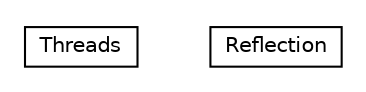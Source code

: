 #!/usr/local/bin/dot
#
# Class diagram 
# Generated by UMLGraph version R5_6-24-gf6e263 (http://www.umlgraph.org/)
#

digraph G {
	edge [fontname="Helvetica",fontsize=10,labelfontname="Helvetica",labelfontsize=10];
	node [fontname="Helvetica",fontsize=10,shape=plaintext];
	nodesep=0.25;
	ranksep=0.5;
	// io.reinert.requestor.core.internal.Threads
	c2415 [label=<<table title="io.reinert.requestor.core.internal.Threads" border="0" cellborder="1" cellspacing="0" cellpadding="2" port="p" href="./Threads.html">
		<tr><td><table border="0" cellspacing="0" cellpadding="1">
<tr><td align="center" balign="center"> Threads </td></tr>
		</table></td></tr>
		</table>>, URL="./Threads.html", fontname="Helvetica", fontcolor="black", fontsize=10.0];
	// io.reinert.requestor.core.internal.Reflection
	c2416 [label=<<table title="io.reinert.requestor.core.internal.Reflection" border="0" cellborder="1" cellspacing="0" cellpadding="2" port="p" href="./Reflection.html">
		<tr><td><table border="0" cellspacing="0" cellpadding="1">
<tr><td align="center" balign="center"> Reflection </td></tr>
		</table></td></tr>
		</table>>, URL="./Reflection.html", fontname="Helvetica", fontcolor="black", fontsize=10.0];
}

